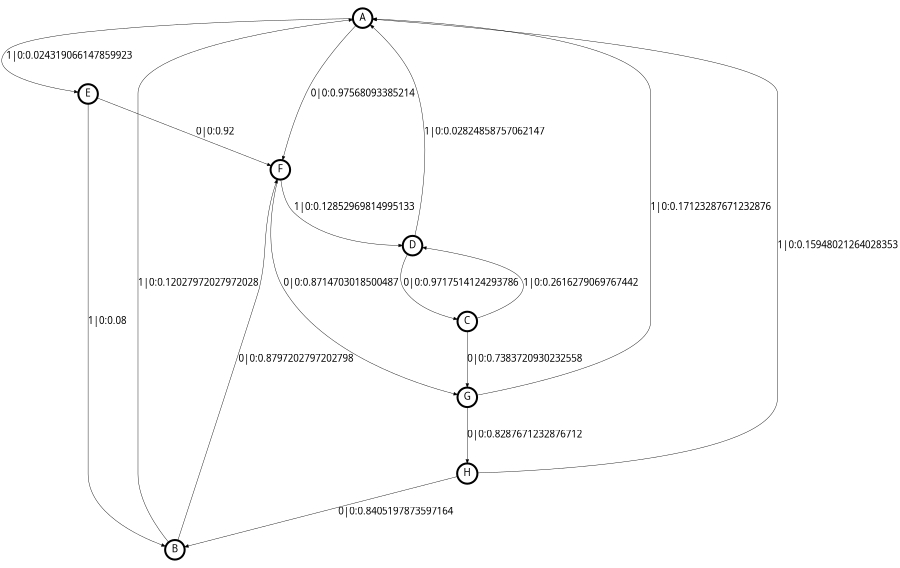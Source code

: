digraph  {
size = "6,8.5";
ratio = "fill";
node
[shape = circle];
node [fontsize = 24];
node [penwidth = 5];
edge [fontsize = 24];
node [fontname = "CMU Serif Roman"];
graph [fontname = "CMU Serif Roman"];
edge [fontname = "CMU Serif Roman"];
A -> E [label = "1|0:0.024319066147859923\l"];
A -> F [label = "0|0:0.97568093385214\l"];
B -> A [label = "1|0:0.12027972027972028\l"];
B -> F [label = "0|0:0.8797202797202798\l"];
C -> D [label = "1|0:0.2616279069767442\l"];
C -> G [label = "0|0:0.7383720930232558\l"];
D -> A [label = "1|0:0.02824858757062147\l"];
D -> C [label = "0|0:0.9717514124293786\l"];
E -> B [label = "1|0:0.08\l"];
E -> F [label = "0|0:0.92\l"];
F -> D [label = "1|0:0.12852969814995133\l"];
F -> G [label = "0|0:0.8714703018500487\l"];
G -> A [label = "1|0:0.17123287671232876\l"];
G -> H [label = "0|0:0.8287671232876712\l"];
H -> A [label = "1|0:0.15948021264028353\l"];
H -> B [label = "0|0:0.8405197873597164\l"];
}